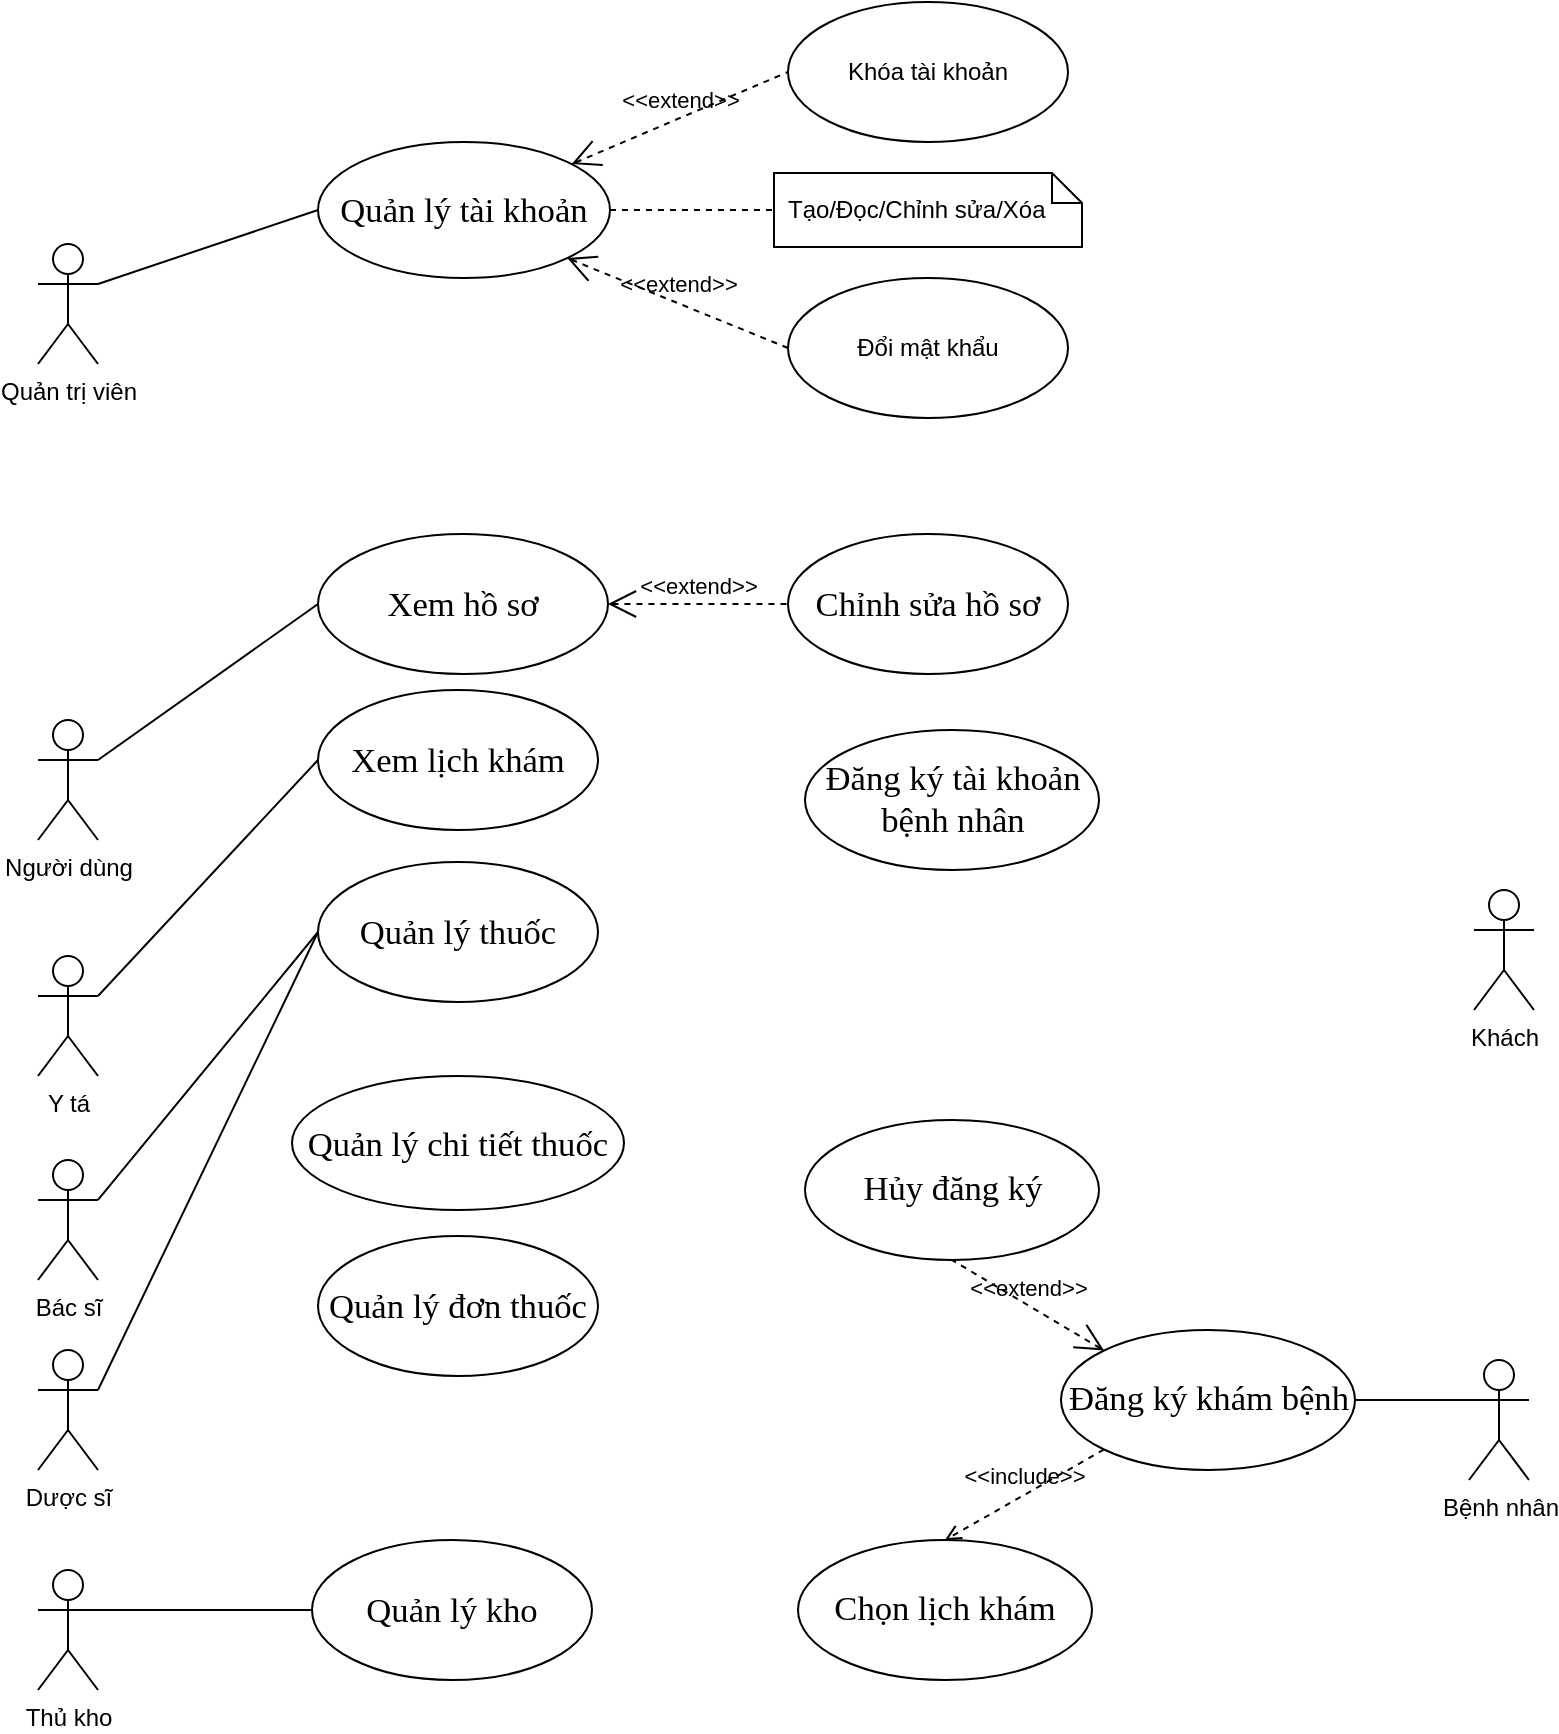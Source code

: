 <mxfile>
    <diagram id="-ITIplBQpWQnbig9K1bM" name="ca">
        <mxGraphModel dx="654" dy="439" grid="0" gridSize="10" guides="1" tooltips="1" connect="1" arrows="1" fold="1" page="1" pageScale="1" pageWidth="850" pageHeight="1100" math="0" shadow="0">
            <root>
                <mxCell id="0"/>
                <mxCell id="1" parent="0"/>
                <mxCell id="21" value="&lt;span lang=&quot;EN-US&quot; style=&quot;font-size: 13.0pt ; line-height: 115% ; font-family: &amp;#34;times new roman&amp;#34; , serif&quot;&gt;Quản&lt;/span&gt;&lt;span style=&quot;font-size: 13.0pt ; line-height: 115% ; font-family: &amp;#34;times new roman&amp;#34; , serif&quot;&gt; lý tài khoản&lt;/span&gt;" style="ellipse;whiteSpace=wrap;html=1;" parent="1" vertex="1">
                    <mxGeometry x="202" y="80" width="146" height="68" as="geometry"/>
                </mxCell>
                <mxCell id="22" value="Quản trị viên" style="shape=umlActor;verticalLabelPosition=bottom;verticalAlign=top;html=1;" parent="1" vertex="1">
                    <mxGeometry x="62" y="131" width="30" height="60" as="geometry"/>
                </mxCell>
                <mxCell id="25" value="&lt;span style=&quot;font-size: 13.0pt ; line-height: 115% ; font-family: &amp;#34;times new roman&amp;#34; , serif&quot;&gt;Xem hồ sơ&lt;/span&gt;" style="ellipse;whiteSpace=wrap;html=1;" parent="1" vertex="1">
                    <mxGeometry x="202" y="276" width="145" height="70" as="geometry"/>
                </mxCell>
                <mxCell id="28" value="Người dùng" style="shape=umlActor;verticalLabelPosition=bottom;verticalAlign=top;html=1;" parent="1" vertex="1">
                    <mxGeometry x="62" y="369" width="30" height="60" as="geometry"/>
                </mxCell>
                <mxCell id="30" value="&lt;span style=&quot;font-size: 13.0pt ; line-height: 115% ; font-family: &amp;#34;times new roman&amp;#34; , serif&quot;&gt;Xem lịch khám&lt;/span&gt;" style="ellipse;whiteSpace=wrap;html=1;" parent="1" vertex="1">
                    <mxGeometry x="202" y="354" width="140" height="70" as="geometry"/>
                </mxCell>
                <mxCell id="32" value="Y tá" style="shape=umlActor;verticalLabelPosition=bottom;verticalAlign=top;html=1;" parent="1" vertex="1">
                    <mxGeometry x="62" y="487" width="30" height="60" as="geometry"/>
                </mxCell>
                <mxCell id="46" value="Bác sĩ" style="shape=umlActor;verticalLabelPosition=bottom;verticalAlign=top;html=1;" parent="1" vertex="1">
                    <mxGeometry x="62" y="589" width="30" height="60" as="geometry"/>
                </mxCell>
                <mxCell id="48" value="&lt;span lang=&quot;EN-US&quot; style=&quot;font-size: 13.0pt ; line-height: 115% ; font-family: &amp;#34;times new roman&amp;#34; , serif&quot;&gt;Quản&lt;/span&gt;&lt;span style=&quot;font-size: 13.0pt ; line-height: 115% ; font-family: &amp;#34;times new roman&amp;#34; , serif&quot;&gt; lý thuốc&lt;/span&gt;" style="ellipse;whiteSpace=wrap;html=1;" parent="1" vertex="1">
                    <mxGeometry x="202" y="440" width="140" height="70" as="geometry"/>
                </mxCell>
                <mxCell id="55" value="Dược sĩ" style="shape=umlActor;verticalLabelPosition=bottom;verticalAlign=top;html=1;" parent="1" vertex="1">
                    <mxGeometry x="62" y="684" width="30" height="60" as="geometry"/>
                </mxCell>
                <mxCell id="59" value="&lt;span lang=&quot;EN-US&quot; style=&quot;font-size: 13.0pt ; line-height: 115% ; font-family: &amp;#34;times new roman&amp;#34; , serif&quot;&gt;Quản&lt;/span&gt;&lt;span style=&quot;font-size: 13.0pt ; line-height: 115% ; font-family: &amp;#34;times new roman&amp;#34; , serif&quot;&gt; lý chi tiết thuốc&lt;/span&gt;" style="ellipse;whiteSpace=wrap;html=1;" parent="1" vertex="1">
                    <mxGeometry x="189" y="547" width="166" height="67" as="geometry"/>
                </mxCell>
                <mxCell id="60" value="&lt;span lang=&quot;EN-US&quot; style=&quot;font-size: 13pt ; line-height: 19.933px ; font-family: &amp;#34;times new roman&amp;#34; , serif&quot;&gt;Quản&lt;/span&gt;&lt;span style=&quot;font-size: 13pt ; line-height: 19.933px ; font-family: &amp;#34;times new roman&amp;#34; , serif&quot;&gt;&amp;nbsp;lý đơn thuốc&lt;/span&gt;" style="ellipse;whiteSpace=wrap;html=1;" parent="1" vertex="1">
                    <mxGeometry x="202" y="627" width="140" height="70" as="geometry"/>
                </mxCell>
                <mxCell id="62" value="" style="edgeStyle=none;html=1;endArrow=none;verticalAlign=bottom;exitX=1;exitY=0.333;exitDx=0;exitDy=0;exitPerimeter=0;entryX=0;entryY=0.5;entryDx=0;entryDy=0;" parent="1" source="22" target="21" edge="1">
                    <mxGeometry width="160" relative="1" as="geometry">
                        <mxPoint x="95" y="154" as="sourcePoint"/>
                        <mxPoint x="375" y="259" as="targetPoint"/>
                    </mxGeometry>
                </mxCell>
                <mxCell id="63" value="" style="edgeStyle=none;html=1;endArrow=none;verticalAlign=bottom;exitX=1;exitY=0.333;exitDx=0;exitDy=0;exitPerimeter=0;entryX=0;entryY=0.5;entryDx=0;entryDy=0;" parent="1" source="28" target="25" edge="1">
                    <mxGeometry width="160" relative="1" as="geometry">
                        <mxPoint x="102" y="281" as="sourcePoint"/>
                        <mxPoint x="212" y="245" as="targetPoint"/>
                    </mxGeometry>
                </mxCell>
                <mxCell id="64" value="" style="edgeStyle=none;html=1;endArrow=none;verticalAlign=bottom;exitX=1;exitY=0.333;exitDx=0;exitDy=0;exitPerimeter=0;entryX=0;entryY=0.5;entryDx=0;entryDy=0;" parent="1" source="32" target="30" edge="1">
                    <mxGeometry width="160" relative="1" as="geometry">
                        <mxPoint x="102" y="399" as="sourcePoint"/>
                        <mxPoint x="212" y="322" as="targetPoint"/>
                    </mxGeometry>
                </mxCell>
                <mxCell id="65" value="" style="edgeStyle=none;html=1;endArrow=none;verticalAlign=bottom;exitX=1;exitY=0.333;exitDx=0;exitDy=0;exitPerimeter=0;entryX=0;entryY=0.5;entryDx=0;entryDy=0;" parent="1" source="46" target="48" edge="1">
                    <mxGeometry width="160" relative="1" as="geometry">
                        <mxPoint x="102" y="517" as="sourcePoint"/>
                        <mxPoint x="212" y="399" as="targetPoint"/>
                    </mxGeometry>
                </mxCell>
                <mxCell id="66" value="" style="edgeStyle=none;html=1;endArrow=none;verticalAlign=bottom;exitX=1;exitY=0.333;exitDx=0;exitDy=0;exitPerimeter=0;entryX=0;entryY=0.5;entryDx=0;entryDy=0;" parent="1" source="55" target="48" edge="1">
                    <mxGeometry width="160" relative="1" as="geometry">
                        <mxPoint x="102" y="619" as="sourcePoint"/>
                        <mxPoint x="212" y="485" as="targetPoint"/>
                    </mxGeometry>
                </mxCell>
                <mxCell id="69" value="&lt;span lang=&quot;EN-US&quot; style=&quot;font-size: 13pt ; line-height: 19.933px ; font-family: &amp;#34;times new roman&amp;#34; , serif&quot;&gt;Quản&lt;/span&gt;&lt;span style=&quot;font-size: 13pt ; line-height: 19.933px ; font-family: &amp;#34;times new roman&amp;#34; , serif&quot;&gt;&amp;nbsp;lý kho&lt;/span&gt;" style="ellipse;whiteSpace=wrap;html=1;" parent="1" vertex="1">
                    <mxGeometry x="199" y="779" width="140" height="70" as="geometry"/>
                </mxCell>
                <mxCell id="70" value="" style="edgeStyle=none;html=1;endArrow=none;verticalAlign=bottom;exitX=1;exitY=0.333;exitDx=0;exitDy=0;exitPerimeter=0;entryX=0;entryY=0.5;entryDx=0;entryDy=0;" parent="1" source="67" target="69" edge="1">
                    <mxGeometry width="160" relative="1" as="geometry">
                        <mxPoint x="102" y="714" as="sourcePoint"/>
                        <mxPoint x="212" y="485" as="targetPoint"/>
                    </mxGeometry>
                </mxCell>
                <mxCell id="67" value="Thủ kho" style="shape=umlActor;verticalLabelPosition=bottom;verticalAlign=top;html=1;" parent="1" vertex="1">
                    <mxGeometry x="62" y="794" width="30" height="60" as="geometry"/>
                </mxCell>
                <mxCell id="84" value="" style="endArrow=none;dashed=1;html=1;entryX=0;entryY=0.5;entryDx=0;entryDy=0;entryPerimeter=0;exitX=1;exitY=0.5;exitDx=0;exitDy=0;" parent="1" source="21" target="91" edge="1">
                    <mxGeometry width="50" height="50" relative="1" as="geometry">
                        <mxPoint x="351" y="108" as="sourcePoint"/>
                        <mxPoint x="395.0" y="114" as="targetPoint"/>
                    </mxGeometry>
                </mxCell>
                <mxCell id="91" value="Tạo/Đọc/Chỉnh sửa/Xóa" style="shape=note;size=15;spacingLeft=5;align=left;whiteSpace=wrap;" parent="1" vertex="1">
                    <mxGeometry x="430" y="95.5" width="154" height="37" as="geometry"/>
                </mxCell>
                <mxCell id="97" value="&lt;span style=&quot;font-size: 13.0pt ; line-height: 115% ; font-family: &amp;#34;times new roman&amp;#34; , serif&quot;&gt;Chỉnh sửa hồ sơ&lt;/span&gt;" style="ellipse;whiteSpace=wrap;html=1;" parent="1" vertex="1">
                    <mxGeometry x="437" y="276" width="140" height="70" as="geometry"/>
                </mxCell>
                <mxCell id="98" value="&amp;lt;&amp;lt;extend&amp;gt;&amp;gt;" style="edgeStyle=none;html=1;startArrow=open;endArrow=none;startSize=12;verticalAlign=bottom;dashed=1;labelBackgroundColor=none;exitX=1;exitY=0.5;exitDx=0;exitDy=0;entryX=0;entryY=0.5;entryDx=0;entryDy=0;" parent="1" source="25" target="97" edge="1">
                    <mxGeometry width="160" relative="1" as="geometry">
                        <mxPoint x="363" y="341" as="sourcePoint"/>
                        <mxPoint x="523" y="341" as="targetPoint"/>
                    </mxGeometry>
                </mxCell>
                <mxCell id="102" value="Bệnh nhân" style="shape=umlActor;verticalLabelPosition=bottom;verticalAlign=top;html=1;" parent="1" vertex="1">
                    <mxGeometry x="777.5" y="689" width="30" height="60" as="geometry"/>
                </mxCell>
                <mxCell id="103" value="&lt;font face=&quot;times new roman, serif&quot;&gt;&lt;span style=&quot;font-size: 17.333px&quot;&gt;Đăng ký khám bệnh&lt;/span&gt;&lt;/font&gt;" style="ellipse;whiteSpace=wrap;html=1;" parent="1" vertex="1">
                    <mxGeometry x="573.5" y="674" width="147" height="70" as="geometry"/>
                </mxCell>
                <mxCell id="105" value="" style="edgeStyle=none;html=1;endArrow=none;verticalAlign=bottom;exitX=1;exitY=0.5;exitDx=0;exitDy=0;entryX=0;entryY=0.333;entryDx=0;entryDy=0;entryPerimeter=0;" parent="1" source="103" target="102" edge="1">
                    <mxGeometry width="160" relative="1" as="geometry">
                        <mxPoint x="110.5" y="858" as="sourcePoint"/>
                        <mxPoint x="220.5" y="724" as="targetPoint"/>
                    </mxGeometry>
                </mxCell>
                <mxCell id="107" value="&lt;font face=&quot;times new roman, serif&quot;&gt;&lt;span style=&quot;font-size: 17.333px&quot;&gt;Chọn lịch khám&lt;/span&gt;&lt;/font&gt;" style="ellipse;whiteSpace=wrap;html=1;" parent="1" vertex="1">
                    <mxGeometry x="442" y="779" width="147" height="70" as="geometry"/>
                </mxCell>
                <mxCell id="108" value="&amp;lt;&amp;lt;include&amp;gt;&amp;gt;" style="edgeStyle=none;html=1;endArrow=open;verticalAlign=bottom;dashed=1;labelBackgroundColor=none;entryX=0.5;entryY=0;entryDx=0;entryDy=0;exitX=0;exitY=1;exitDx=0;exitDy=0;" parent="1" source="103" target="107" edge="1">
                    <mxGeometry width="160" relative="1" as="geometry">
                        <mxPoint x="303.5" y="761" as="sourcePoint"/>
                        <mxPoint x="463.5" y="761" as="targetPoint"/>
                    </mxGeometry>
                </mxCell>
                <mxCell id="111" value="&lt;span style=&quot;text-align: left&quot;&gt;Khóa tài khoản&lt;/span&gt;" style="ellipse;whiteSpace=wrap;html=1;" vertex="1" parent="1">
                    <mxGeometry x="437" y="10" width="140" height="70" as="geometry"/>
                </mxCell>
                <mxCell id="112" value="&amp;lt;&amp;lt;extend&amp;gt;&amp;gt;" style="edgeStyle=none;html=1;startArrow=open;endArrow=none;startSize=12;verticalAlign=bottom;dashed=1;labelBackgroundColor=none;entryX=0;entryY=0.5;entryDx=0;entryDy=0;" edge="1" target="111" parent="1" source="21">
                    <mxGeometry width="160" relative="1" as="geometry">
                        <mxPoint x="347" y="115" as="sourcePoint"/>
                        <mxPoint x="523" y="151" as="targetPoint"/>
                    </mxGeometry>
                </mxCell>
                <mxCell id="119" value="&lt;span style=&quot;text-align: left&quot;&gt;Đổi mật khẩu&lt;/span&gt;" style="ellipse;whiteSpace=wrap;html=1;" vertex="1" parent="1">
                    <mxGeometry x="437" y="148" width="140" height="70" as="geometry"/>
                </mxCell>
                <mxCell id="120" value="&amp;lt;&amp;lt;extend&amp;gt;&amp;gt;" style="edgeStyle=none;html=1;startArrow=open;endArrow=none;startSize=12;verticalAlign=bottom;dashed=1;labelBackgroundColor=none;entryX=0;entryY=0.5;entryDx=0;entryDy=0;exitX=1;exitY=1;exitDx=0;exitDy=0;" edge="1" target="119" parent="1" source="21">
                    <mxGeometry width="160" relative="1" as="geometry">
                        <mxPoint x="340.848" y="102.105" as="sourcePoint"/>
                        <mxPoint x="533" y="161" as="targetPoint"/>
                    </mxGeometry>
                </mxCell>
                <mxCell id="123" value="&lt;font face=&quot;times new roman, serif&quot;&gt;&lt;span style=&quot;font-size: 17.333px&quot;&gt;Hủy đăng ký&lt;/span&gt;&lt;/font&gt;" style="ellipse;whiteSpace=wrap;html=1;" vertex="1" parent="1">
                    <mxGeometry x="445.5" y="569" width="147" height="70" as="geometry"/>
                </mxCell>
                <mxCell id="124" value="&amp;lt;&amp;lt;extend&amp;gt;&amp;gt;" style="edgeStyle=none;html=1;startArrow=open;endArrow=none;startSize=12;verticalAlign=bottom;dashed=1;labelBackgroundColor=none;exitX=0;exitY=0;exitDx=0;exitDy=0;entryX=0.5;entryY=1;entryDx=0;entryDy=0;" edge="1" parent="1" source="103" target="123">
                    <mxGeometry width="160" relative="1" as="geometry">
                        <mxPoint x="365.5" y="560" as="sourcePoint"/>
                        <mxPoint x="455.5" y="560" as="targetPoint"/>
                    </mxGeometry>
                </mxCell>
                <mxCell id="131" value="&lt;font face=&quot;times new roman, serif&quot;&gt;&lt;span style=&quot;font-size: 17.333px&quot;&gt;Đăng ký tài khoản bệnh nhân&lt;/span&gt;&lt;/font&gt;" style="ellipse;whiteSpace=wrap;html=1;" vertex="1" parent="1">
                    <mxGeometry x="445.5" y="374" width="147" height="70" as="geometry"/>
                </mxCell>
                <mxCell id="132" value="Khách" style="shape=umlActor;verticalLabelPosition=bottom;verticalAlign=top;html=1;" vertex="1" parent="1">
                    <mxGeometry x="780" y="454" width="30" height="60" as="geometry"/>
                </mxCell>
            </root>
        </mxGraphModel>
    </diagram>
</mxfile>